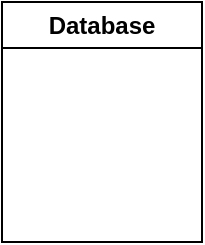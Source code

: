 <?xml version="1.0" encoding="UTF-8"?>
<mxfile>
  <diagram name="Page-1">
    <mxGraphModel dx="743" dy="462" grid="1" gridSize="10" guides="1" tooltips="1" connect="1" arrows="1" fold="1" page="1" pageScale="1" pageWidth="827" pageHeight="1169" math="0" shadow="0">
      <root>
        <mxCell id="0" value="Booking Sequence" style="group" vertex="1" connectable="0">
          <mxGeometry x="0" y="0" width="827" height="1169" as="geometry"/>
        </mxCell>
        <mxCell id="1" value="User" style="swimlane;html=1;whiteSpace=wrap;rounded=0;whiteSpace=wrap;html=1;" vertex="1" connectable="0">
          <mxGeometry x="0" y="0" width="60" height="120" as="geometry"/>
        </mxCell>
        <mxCell id="2" value="System" style="swimlane;html=1;whiteSpace=wrap;rounded=0;whiteSpace=wrap;html=1;" vertex="1" connectable="0">
          <mxGeometry x="60" y="0" width="200" height="120" as="geometry"/>
        </mxCell>
        <mxCell id="3" value="BookingSystem" style="swimlane;html=1;whiteSpace=wrap;rounded=0;whiteSpace=wrap;html=1;" vertex="1" connectable="0">
          <mxGeometry x="260" y="0" width="100" height="120" as="geometry"/>
        </mxCell>
        <mxCell id="4" value="Database" style="swimlane;html=1;whiteSpace=wrap;rounded=0;whiteSpace=wrap;html=1;" vertex="1" connectable="0">
          <mxGeometry x="360" y="0" width="100" height="120" as="geometry"/>
        </mxCell>
        <mxCell id="5" value="searchAvailableBooking()" style="edgeStyle=orthogonalEdgeStyle;rounded=0;orthogonalLoop=1;jettySize=auto;html=1;exitX=0.5;exitY=0.0;exitDx=0;exitDy=0;" edge="1" parent="0" source="1" target="2">
          <mxGeometry relative="1" as="geometry"/>
        </mxCell>
        <mxCell id="6" value="showAvailableBookings()" style="edgeStyle=orthogonalEdgeStyle;rounded=0;orthogonalLoop=1;jettySize=auto;html=1;exitX=0.5;exitY=0.0;exitDx=0;exitDy=0;" edge="1" parent="0" source="2" target="1">
          <mxGeometry relative="1" as="geometry"/>
        </mxCell>
        <mxCell id="7" value="selectBooking()" style="edgeStyle=orthogonalEdgeStyle;rounded=0;orthogonalLoop=1;jettySize=auto;html=1;exitX=0.5;exitY=0.0;exitDx=0;exitDy=0;" edge="1" parent="0" source="1" target="2">
          <mxGeometry relative="1" as="geometry"/>
        </mxCell>
        <mxCell id="8" value="showBookingConfirmation()" style="edgeStyle=orthogonalEdgeStyle;rounded=0;orthogonalLoop=1;jettySize=auto;html=1;exitX=0.5;exitY=0.0;exitDx=0;exitDy=0;" edge="1" parent="0" source="2" target="1">
          <mxGeometry relative="1" as="geometry"/>
        </mxCell>
        <mxCell id="9" value="cancelBooking()" style="edgeStyle=orthogonalEdgeStyle;rounded=0;orthogonalLoop=1;jettySize=auto;html=1;exitX=0.5;exitY=0.0;exitDx=0;exitDy=0;" edge="1" parent="0" source="1" target="2">
          <mxGeometry relative="1" as="geometry"/>
        </mxCell>
        <mxCell id="10" value="showBookingCancellationConfirmation()" style="edgeStyle=orthogonalEdgeStyle;rounded=0;orthogonalLoop=1;jettySize=auto;html=1;exitX=0.5;exitY=0.0;exitDx=0;exitDy=0;" edge="1" parent="0" source="2" target="1">
          <mxGeometry relative="1" as="geometry"/>
        </mxCell>
      </root>
    </mxGraphModel>
  </diagram>
</mxfile>
